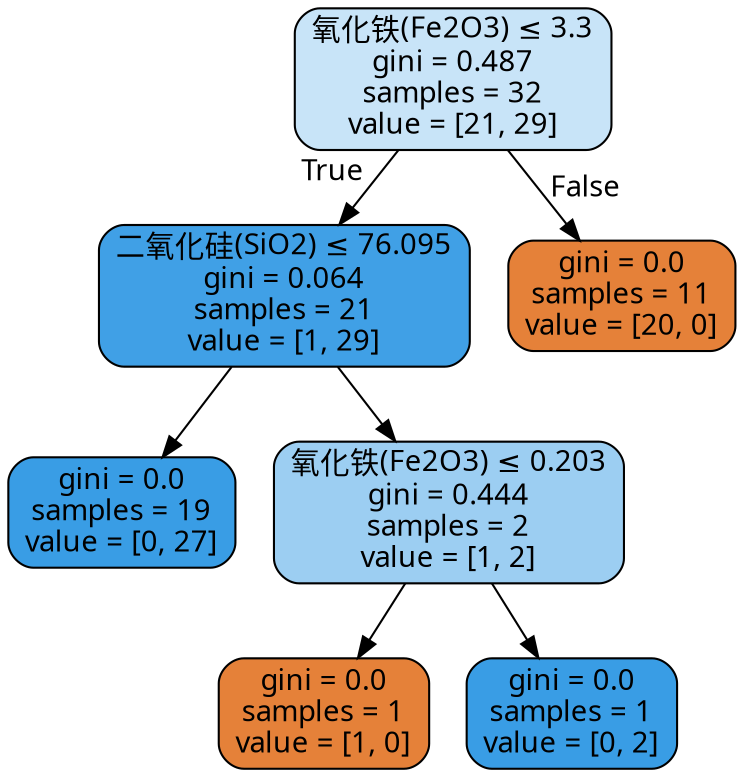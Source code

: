 digraph Tree {
node [shape=box, style="filled, rounded", color="black", fontname="DengXian"] ;
edge [fontname="DengXian"] ;
0 [label=<氧化铁(Fe2O3) &le; 3.3<br/>gini = 0.487<br/>samples = 32<br/>value = [21, 29]>, fillcolor="#c8e4f8"] ;
1 [label=<二氧化硅(SiO2) &le; 76.095<br/>gini = 0.064<br/>samples = 21<br/>value = [1, 29]>, fillcolor="#40a0e6"] ;
0 -> 1 [labeldistance=2.5, labelangle=45, headlabel="True"] ;
2 [label=<gini = 0.0<br/>samples = 19<br/>value = [0, 27]>, fillcolor="#399de5"] ;
1 -> 2 ;
3 [label=<氧化铁(Fe2O3) &le; 0.203<br/>gini = 0.444<br/>samples = 2<br/>value = [1, 2]>, fillcolor="#9ccef2"] ;
1 -> 3 ;
4 [label=<gini = 0.0<br/>samples = 1<br/>value = [1, 0]>, fillcolor="#e58139"] ;
3 -> 4 ;
5 [label=<gini = 0.0<br/>samples = 1<br/>value = [0, 2]>, fillcolor="#399de5"] ;
3 -> 5 ;
6 [label=<gini = 0.0<br/>samples = 11<br/>value = [20, 0]>, fillcolor="#e58139"] ;
0 -> 6 [labeldistance=2.5, labelangle=-45, headlabel="False"] ;
}